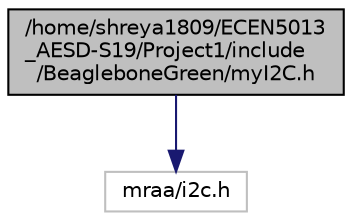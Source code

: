 digraph "/home/shreya1809/ECEN5013_AESD-S19/Project1/include/BeagleboneGreen/myI2C.h"
{
  edge [fontname="Helvetica",fontsize="10",labelfontname="Helvetica",labelfontsize="10"];
  node [fontname="Helvetica",fontsize="10",shape=record];
  Node0 [label="/home/shreya1809/ECEN5013\l_AESD-S19/Project1/include\l/BeagleboneGreen/myI2C.h",height=0.2,width=0.4,color="black", fillcolor="grey75", style="filled", fontcolor="black"];
  Node0 -> Node1 [color="midnightblue",fontsize="10",style="solid"];
  Node1 [label="mraa/i2c.h",height=0.2,width=0.4,color="grey75", fillcolor="white", style="filled"];
}
